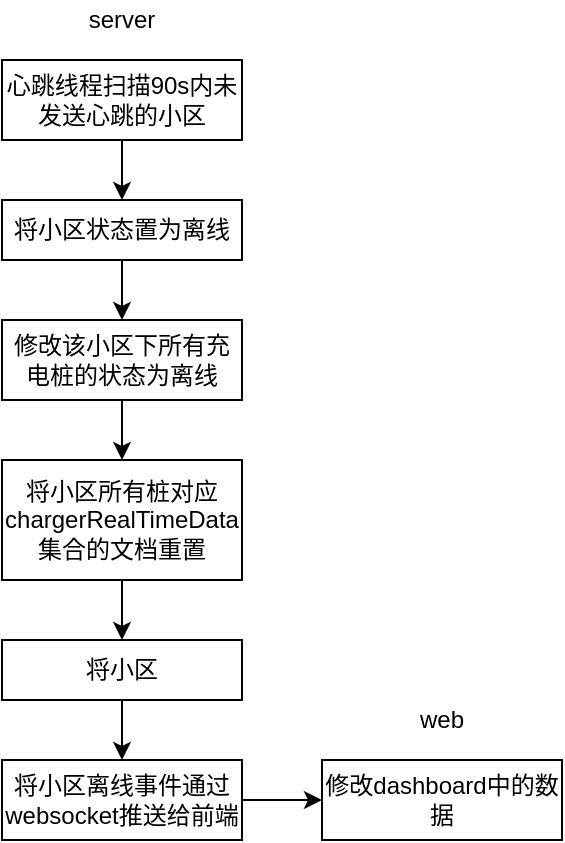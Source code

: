<mxfile version="13.5.9" type="github">
  <diagram id="aF4y4N5zXCEjjetBABeC" name="第 1 页">
    <mxGraphModel dx="1185" dy="635" grid="1" gridSize="10" guides="1" tooltips="1" connect="1" arrows="1" fold="1" page="1" pageScale="1" pageWidth="827" pageHeight="1169" math="0" shadow="0">
      <root>
        <mxCell id="0" />
        <mxCell id="1" parent="0" />
        <mxCell id="VH_UtXKyB74IOCLLtNy2-3" value="" style="edgeStyle=orthogonalEdgeStyle;rounded=0;orthogonalLoop=1;jettySize=auto;html=1;" edge="1" parent="1" source="VH_UtXKyB74IOCLLtNy2-1" target="VH_UtXKyB74IOCLLtNy2-2">
          <mxGeometry relative="1" as="geometry" />
        </mxCell>
        <mxCell id="VH_UtXKyB74IOCLLtNy2-1" value="心跳线程扫描90s内未发送心跳的小区" style="rounded=0;whiteSpace=wrap;html=1;" vertex="1" parent="1">
          <mxGeometry x="120" y="100" width="120" height="40" as="geometry" />
        </mxCell>
        <mxCell id="VH_UtXKyB74IOCLLtNy2-6" style="edgeStyle=orthogonalEdgeStyle;rounded=0;orthogonalLoop=1;jettySize=auto;html=1;exitX=0.5;exitY=1;exitDx=0;exitDy=0;" edge="1" parent="1" source="VH_UtXKyB74IOCLLtNy2-2" target="VH_UtXKyB74IOCLLtNy2-5">
          <mxGeometry relative="1" as="geometry" />
        </mxCell>
        <mxCell id="VH_UtXKyB74IOCLLtNy2-2" value="将小区状态置为离线" style="rounded=0;whiteSpace=wrap;html=1;" vertex="1" parent="1">
          <mxGeometry x="120" y="170" width="120" height="30" as="geometry" />
        </mxCell>
        <mxCell id="VH_UtXKyB74IOCLLtNy2-12" style="edgeStyle=orthogonalEdgeStyle;rounded=0;orthogonalLoop=1;jettySize=auto;html=1;exitX=1;exitY=0.5;exitDx=0;exitDy=0;entryX=0;entryY=0.5;entryDx=0;entryDy=0;" edge="1" parent="1" source="VH_UtXKyB74IOCLLtNy2-4" target="VH_UtXKyB74IOCLLtNy2-8">
          <mxGeometry relative="1" as="geometry" />
        </mxCell>
        <mxCell id="VH_UtXKyB74IOCLLtNy2-4" value="将小区离线事件通过websocket推送给前端" style="rounded=0;whiteSpace=wrap;html=1;" vertex="1" parent="1">
          <mxGeometry x="120" y="450" width="120" height="40" as="geometry" />
        </mxCell>
        <mxCell id="VH_UtXKyB74IOCLLtNy2-10" style="edgeStyle=orthogonalEdgeStyle;rounded=0;orthogonalLoop=1;jettySize=auto;html=1;exitX=0.5;exitY=1;exitDx=0;exitDy=0;entryX=0.5;entryY=0;entryDx=0;entryDy=0;" edge="1" parent="1" source="VH_UtXKyB74IOCLLtNy2-5" target="VH_UtXKyB74IOCLLtNy2-7">
          <mxGeometry relative="1" as="geometry" />
        </mxCell>
        <mxCell id="VH_UtXKyB74IOCLLtNy2-5" value="修改该小区下所有充电桩的状态为离线" style="rounded=0;whiteSpace=wrap;html=1;" vertex="1" parent="1">
          <mxGeometry x="120" y="230" width="120" height="40" as="geometry" />
        </mxCell>
        <mxCell id="VH_UtXKyB74IOCLLtNy2-18" value="" style="edgeStyle=orthogonalEdgeStyle;rounded=0;orthogonalLoop=1;jettySize=auto;html=1;" edge="1" parent="1" source="VH_UtXKyB74IOCLLtNy2-7" target="VH_UtXKyB74IOCLLtNy2-16">
          <mxGeometry relative="1" as="geometry" />
        </mxCell>
        <mxCell id="VH_UtXKyB74IOCLLtNy2-7" value="将小区所有桩对应chargerRealTimeData 集合的文档重置" style="rounded=0;whiteSpace=wrap;html=1;" vertex="1" parent="1">
          <mxGeometry x="120" y="300" width="120" height="60" as="geometry" />
        </mxCell>
        <mxCell id="VH_UtXKyB74IOCLLtNy2-8" value="修改dashboard中的数据" style="rounded=0;whiteSpace=wrap;html=1;" vertex="1" parent="1">
          <mxGeometry x="280" y="450" width="120" height="40" as="geometry" />
        </mxCell>
        <mxCell id="VH_UtXKyB74IOCLLtNy2-9" value="server" style="text;html=1;strokeColor=none;fillColor=none;align=center;verticalAlign=middle;whiteSpace=wrap;rounded=0;" vertex="1" parent="1">
          <mxGeometry x="160" y="70" width="40" height="20" as="geometry" />
        </mxCell>
        <mxCell id="VH_UtXKyB74IOCLLtNy2-13" value="web" style="text;html=1;strokeColor=none;fillColor=none;align=center;verticalAlign=middle;whiteSpace=wrap;rounded=0;" vertex="1" parent="1">
          <mxGeometry x="320" y="420" width="40" height="20" as="geometry" />
        </mxCell>
        <mxCell id="VH_UtXKyB74IOCLLtNy2-19" value="" style="edgeStyle=orthogonalEdgeStyle;rounded=0;orthogonalLoop=1;jettySize=auto;html=1;" edge="1" parent="1" source="VH_UtXKyB74IOCLLtNy2-16" target="VH_UtXKyB74IOCLLtNy2-4">
          <mxGeometry relative="1" as="geometry" />
        </mxCell>
        <mxCell id="VH_UtXKyB74IOCLLtNy2-16" value="将小区" style="rounded=0;whiteSpace=wrap;html=1;" vertex="1" parent="1">
          <mxGeometry x="120" y="390" width="120" height="30" as="geometry" />
        </mxCell>
      </root>
    </mxGraphModel>
  </diagram>
</mxfile>
